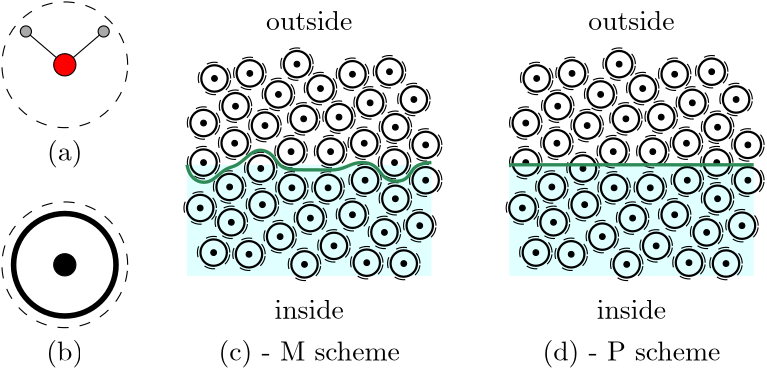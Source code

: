 <?xml version="1.0"?>
<!DOCTYPE ipe SYSTEM "ipe.dtd">
<ipe version="70107" creator="Ipe 7.1.7">
<info created="D:20160809230345" modified="D:20160809233434"/>
<ipestyle name="basic">
<symbol name="arrow/arc(spx)">
<path stroke="sym-stroke" fill="sym-stroke" pen="sym-pen">
0 0 m
-1 0.333 l
-1 -0.333 l
h
</path>
</symbol>
<symbol name="arrow/farc(spx)">
<path stroke="sym-stroke" fill="white" pen="sym-pen">
0 0 m
-1 0.333 l
-1 -0.333 l
h
</path>
</symbol>
<symbol name="arrow/ptarc(spx)">
<path stroke="sym-stroke" fill="sym-stroke" pen="sym-pen">
0 0 m
-1 0.333 l
-0.8 0 l
-1 -0.333 l
h
</path>
</symbol>
<symbol name="arrow/fptarc(spx)">
<path stroke="sym-stroke" fill="white" pen="sym-pen">
0 0 m
-1 0.333 l
-0.8 0 l
-1 -0.333 l
h
</path>
</symbol>
<symbol name="mark/circle(sx)" transformations="translations">
<path fill="sym-stroke">
0.6 0 0 0.6 0 0 e
0.4 0 0 0.4 0 0 e
</path>
</symbol>
<symbol name="mark/disk(sx)" transformations="translations">
<path fill="sym-stroke">
0.6 0 0 0.6 0 0 e
</path>
</symbol>
<symbol name="mark/fdisk(sfx)" transformations="translations">
<group>
<path fill="sym-fill">
0.5 0 0 0.5 0 0 e
</path>
<path fill="sym-stroke" fillrule="eofill">
0.6 0 0 0.6 0 0 e
0.4 0 0 0.4 0 0 e
</path>
</group>
</symbol>
<symbol name="mark/box(sx)" transformations="translations">
<path fill="sym-stroke" fillrule="eofill">
-0.6 -0.6 m
0.6 -0.6 l
0.6 0.6 l
-0.6 0.6 l
h
-0.4 -0.4 m
0.4 -0.4 l
0.4 0.4 l
-0.4 0.4 l
h
</path>
</symbol>
<symbol name="mark/square(sx)" transformations="translations">
<path fill="sym-stroke">
-0.6 -0.6 m
0.6 -0.6 l
0.6 0.6 l
-0.6 0.6 l
h
</path>
</symbol>
<symbol name="mark/fsquare(sfx)" transformations="translations">
<group>
<path fill="sym-fill">
-0.5 -0.5 m
0.5 -0.5 l
0.5 0.5 l
-0.5 0.5 l
h
</path>
<path fill="sym-stroke" fillrule="eofill">
-0.6 -0.6 m
0.6 -0.6 l
0.6 0.6 l
-0.6 0.6 l
h
-0.4 -0.4 m
0.4 -0.4 l
0.4 0.4 l
-0.4 0.4 l
h
</path>
</group>
</symbol>
<symbol name="mark/cross(sx)" transformations="translations">
<group>
<path fill="sym-stroke">
-0.43 -0.57 m
0.57 0.43 l
0.43 0.57 l
-0.57 -0.43 l
h
</path>
<path fill="sym-stroke">
-0.43 0.57 m
0.57 -0.43 l
0.43 -0.57 l
-0.57 0.43 l
h
</path>
</group>
</symbol>
<symbol name="arrow/fnormal(spx)">
<path stroke="sym-stroke" fill="white" pen="sym-pen">
0 0 m
-1 0.333 l
-1 -0.333 l
h
</path>
</symbol>
<symbol name="arrow/pointed(spx)">
<path stroke="sym-stroke" fill="sym-stroke" pen="sym-pen">
0 0 m
-1 0.333 l
-0.8 0 l
-1 -0.333 l
h
</path>
</symbol>
<symbol name="arrow/fpointed(spx)">
<path stroke="sym-stroke" fill="white" pen="sym-pen">
0 0 m
-1 0.333 l
-0.8 0 l
-1 -0.333 l
h
</path>
</symbol>
<symbol name="arrow/linear(spx)">
<path stroke="sym-stroke" pen="sym-pen">
-1 0.333 m
0 0 l
-1 -0.333 l
</path>
</symbol>
<symbol name="arrow/fdouble(spx)">
<path stroke="sym-stroke" fill="white" pen="sym-pen">
0 0 m
-1 0.333 l
-1 -0.333 l
h
-1 0 m
-2 0.333 l
-2 -0.333 l
h
</path>
</symbol>
<symbol name="arrow/double(spx)">
<path stroke="sym-stroke" fill="sym-stroke" pen="sym-pen">
0 0 m
-1 0.333 l
-1 -0.333 l
h
-1 0 m
-2 0.333 l
-2 -0.333 l
h
</path>
</symbol>
<pen name="heavier" value="0.8"/>
<pen name="fat" value="1.2"/>
<pen name="ultrafat" value="2"/>
<symbolsize name="large" value="5"/>
<symbolsize name="small" value="2"/>
<symbolsize name="tiny" value="1.1"/>
<arrowsize name="large" value="10"/>
<arrowsize name="small" value="5"/>
<arrowsize name="tiny" value="3"/>
<color name="red" value="1 0 0"/>
<color name="green" value="0 1 0"/>
<color name="blue" value="0 0 1"/>
<color name="yellow" value="1 1 0"/>
<color name="orange" value="1 0.647 0"/>
<color name="gold" value="1 0.843 0"/>
<color name="purple" value="0.627 0.125 0.941"/>
<color name="gray" value="0.745"/>
<color name="brown" value="0.647 0.165 0.165"/>
<color name="navy" value="0 0 0.502"/>
<color name="pink" value="1 0.753 0.796"/>
<color name="seagreen" value="0.18 0.545 0.341"/>
<color name="turquoise" value="0.251 0.878 0.816"/>
<color name="violet" value="0.933 0.51 0.933"/>
<color name="darkblue" value="0 0 0.545"/>
<color name="darkcyan" value="0 0.545 0.545"/>
<color name="darkgray" value="0.663"/>
<color name="darkgreen" value="0 0.392 0"/>
<color name="darkmagenta" value="0.545 0 0.545"/>
<color name="darkorange" value="1 0.549 0"/>
<color name="darkred" value="0.545 0 0"/>
<color name="lightblue" value="0.678 0.847 0.902"/>
<color name="lightcyan" value="0.878 1 1"/>
<color name="lightgray" value="0.827"/>
<color name="lightgreen" value="0.565 0.933 0.565"/>
<color name="lightyellow" value="1 1 0.878"/>
<dashstyle name="dashed" value="[4] 0"/>
<dashstyle name="dotted" value="[1 3] 0"/>
<dashstyle name="dash dotted" value="[4 2 1 2] 0"/>
<dashstyle name="dash dot dotted" value="[4 2 1 2 1 2] 0"/>
<textsize name="large" value="\large"/>
<textsize name="Large" value="\Large"/>
<textsize name="LARGE" value="\LARGE"/>
<textsize name="huge" value="\huge"/>
<textsize name="Huge" value="\Huge"/>
<textsize name="small" value="\small"/>
<textsize name="footnote" value="\footnotesize"/>
<textsize name="tiny" value="\tiny"/>
<textstyle name="center" begin="\begin{center}" end="\end{center}"/>
<textstyle name="itemize" begin="\begin{itemize}" end="\end{itemize}"/>
<textstyle name="item" begin="\begin{itemize}\item{}" end="\end{itemize}"/>
<gridsize name="4 pts" value="4"/>
<gridsize name="8 pts (~3 mm)" value="8"/>
<gridsize name="16 pts (~6 mm)" value="16"/>
<gridsize name="32 pts (~12 mm)" value="32"/>
<gridsize name="10 pts (~3.5 mm)" value="10"/>
<gridsize name="20 pts (~7 mm)" value="20"/>
<gridsize name="14 pts (~5 mm)" value="14"/>
<gridsize name="28 pts (~10 mm)" value="28"/>
<gridsize name="56 pts (~20 mm)" value="56"/>
<anglesize name="90 deg" value="90"/>
<anglesize name="60 deg" value="60"/>
<anglesize name="45 deg" value="45"/>
<anglesize name="30 deg" value="30"/>
<anglesize name="22.5 deg" value="22.5"/>
<tiling name="falling" angle="-60" step="4" width="1"/>
<tiling name="rising" angle="30" step="4" width="1"/>
</ipestyle>
<page>
<layer name="alpha"/>
<view layers="alpha" active="alpha"/>
<path layer="alpha" matrix="1.04762 0 0 1 -15.4286 -16" fill="lightcyan">
240 732 m
240 692 l
324 692 l
324 732 l
h
</path>
<path stroke="black">
192 752 m
178 764 l
</path>
<path stroke="black">
192 752 m
206 764 l
</path>
<path stroke="black" fill="red">
4 0 0 4 192 752 e
</path>
<path stroke="black" fill="darkgray">
2 0 0 2 178 764 e
</path>
<path stroke="black" fill="darkgray">
2 0 0 2 206 764 e
</path>
<path stroke="black" dash="dashed">
22.6274 0 0 22.6274 192 752 e
</path>
<path matrix="1 0 0 1 0 -72" stroke="black" fill="black">
4 0 0 4 192 752 e
</path>
<path matrix="1 0 0 1 0 -72" stroke="black" pen="ultrafat">
18.4391 0 0 18.4391 192 752 e
</path>
<path matrix="1 0 0 1 0 -72" stroke="black" dash="dashed">
22.6274 0 0 22.6274 192 752 e
</path>
<text matrix="1 0 0 1 0 4" transformations="translations" pos="192 716" stroke="black" type="label" width="12.73" height="7.473" depth="2.49" halign="center" valign="center">(a)</text>
<text matrix="1 0 0 1 0 -68" transformations="translations" pos="192 716" stroke="black" type="label" width="13.284" height="7.473" depth="2.49" halign="center" valign="center">(b)</text>
<group matrix="1 0 0 1 -10.4856 -5.39937">
<group matrix="1 0 0 1 -0.302875 -17.2639">
<path matrix="0.257694 0 0 0.257694 214.769 565.968" stroke="black" fill="black">
4 0 0 4 192 752 e
</path>
<path matrix="0.257694 0 0 0.257694 214.769 565.968" stroke="black" pen="heavier">
18.4391 0 0 18.4391 192 752 e
</path>
<path matrix="0.257694 0 0 0.257694 214.769 565.968" stroke="black" dash="dashed">
22.6274 0 0 22.6274 192 752 e
</path>
</group>
<group matrix="1 0 0 1 10.2977 -24.2295">
<path matrix="0.257694 0 0 0.257694 214.769 565.968" stroke="black" fill="black">
4 0 0 4 192 752 e
</path>
<path matrix="0.257694 0 0 0.257694 214.769 565.968" stroke="black" pen="heavier">
18.4391 0 0 18.4391 192 752 e
</path>
<path matrix="0.257694 0 0 0.257694 214.769 565.968" stroke="black" dash="dashed">
22.6274 0 0 22.6274 192 752 e
</path>
</group>
<group matrix="1 0 0 1 15.1437 -13.0232">
<path matrix="0.257694 0 0 0.257694 214.769 565.968" stroke="black" fill="black">
4 0 0 4 192 752 e
</path>
<path matrix="0.257694 0 0 0.257694 214.769 565.968" stroke="black" pen="heavier">
18.4391 0 0 18.4391 192 752 e
</path>
<path matrix="0.257694 0 0 0.257694 214.769 565.968" stroke="black" dash="dashed">
22.6274 0 0 22.6274 192 752 e
</path>
</group>
<group matrix="1 0 0 1 24.2299 -21.8065">
<path matrix="0.257694 0 0 0.257694 214.769 565.968" stroke="black" fill="black">
4 0 0 4 192 752 e
</path>
<path matrix="0.257694 0 0 0.257694 214.769 565.968" stroke="black" pen="heavier">
18.4391 0 0 18.4391 192 752 e
</path>
<path matrix="0.257694 0 0 0.257694 214.769 565.968" stroke="black" dash="dashed">
22.6274 0 0 22.6274 192 752 e
</path>
</group>
<group matrix="1 0 0 1 36.9507 -21.2008">
<path matrix="0.257694 0 0 0.257694 214.769 565.968" stroke="black" fill="black">
4 0 0 4 192 752 e
</path>
<path matrix="0.257694 0 0 0.257694 214.769 565.968" stroke="black" pen="heavier">
18.4391 0 0 18.4391 192 752 e
</path>
<path matrix="0.257694 0 0 0.257694 214.769 565.968" stroke="black" dash="dashed">
22.6274 0 0 22.6274 192 752 e
</path>
</group>
<group matrix="1 0 0 1 46.037 -30.5899">
<path matrix="0.257694 0 0 0.257694 214.769 565.968" stroke="black" fill="black">
4 0 0 4 192 752 e
</path>
<path matrix="0.257694 0 0 0.257694 214.769 565.968" stroke="black" pen="heavier">
18.4391 0 0 18.4391 192 752 e
</path>
<path matrix="0.257694 0 0 0.257694 214.769 565.968" stroke="black" dash="dashed">
22.6274 0 0 22.6274 192 752 e
</path>
</group>
<group matrix="1 0 0 1 48.1571 -16.0519">
<path matrix="0.257694 0 0 0.257694 214.769 565.968" stroke="black" fill="black">
4 0 0 4 192 752 e
</path>
<path matrix="0.257694 0 0 0.257694 214.769 565.968" stroke="black" pen="heavier">
18.4391 0 0 18.4391 192 752 e
</path>
<path matrix="0.257694 0 0 0.257694 214.769 565.968" stroke="black" dash="dashed">
22.6274 0 0 22.6274 192 752 e
</path>
</group>
<group matrix="1 0 0 1 57.2433 -24.8353">
<path matrix="0.257694 0 0 0.257694 214.769 565.968" stroke="black" fill="black">
4 0 0 4 192 752 e
</path>
<path matrix="0.257694 0 0 0.257694 214.769 565.968" stroke="black" pen="heavier">
18.4391 0 0 18.4391 192 752 e
</path>
<path matrix="0.257694 0 0 0.257694 214.769 565.968" stroke="black" dash="dashed">
22.6274 0 0 22.6274 192 752 e
</path>
</group>
<group matrix="1 0 0 1 30.2874 -10.903">
<path matrix="0.257694 0 0 0.257694 214.769 565.968" stroke="black" fill="black">
4 0 0 4 192 752 e
</path>
<path matrix="0.257694 0 0 0.257694 214.769 565.968" stroke="black" pen="heavier">
18.4391 0 0 18.4391 192 752 e
</path>
<path matrix="0.257694 0 0 0.257694 214.769 565.968" stroke="black" dash="dashed">
22.6274 0 0 22.6274 192 752 e
</path>
</group>
<group matrix="1 0 0 1 41.7967 -5.75417">
<path matrix="0.257694 0 0 0.257694 214.769 565.968" stroke="black" fill="black">
4 0 0 4 192 752 e
</path>
<path matrix="0.257694 0 0 0.257694 214.769 565.968" stroke="black" pen="heavier">
18.4391 0 0 18.4391 192 752 e
</path>
<path matrix="0.257694 0 0 0.257694 214.769 565.968" stroke="black" dash="dashed">
22.6274 0 0 22.6274 192 752 e
</path>
</group>
<group matrix="1 0 0 1 19.6868 -33.6187">
<path matrix="0.257694 0 0 0.257694 214.769 565.968" stroke="black" fill="black">
4 0 0 4 192 752 e
</path>
<path matrix="0.257694 0 0 0.257694 214.769 565.968" stroke="black" pen="heavier">
18.4391 0 0 18.4391 192 752 e
</path>
<path matrix="0.257694 0 0 0.257694 214.769 565.968" stroke="black" dash="dashed">
22.6274 0 0 22.6274 192 752 e
</path>
</group>
<group matrix="1 0 0 1 33.9219 -33.6187">
<path matrix="0.257694 0 0 0.257694 214.769 565.968" stroke="black" fill="black">
4 0 0 4 192 752 e
</path>
<path matrix="0.257694 0 0 0.257694 214.769 565.968" stroke="black" pen="heavier">
18.4391 0 0 18.4391 192 752 e
</path>
<path matrix="0.257694 0 0 0.257694 214.769 565.968" stroke="black" dash="dashed">
22.6274 0 0 22.6274 192 752 e
</path>
</group>
<group matrix="1 0 0 1 -0.605814 -30.5899">
<path matrix="0.257694 0 0 0.257694 214.769 565.968" stroke="black" fill="black">
4 0 0 4 192 752 e
</path>
<path matrix="0.257694 0 0 0.257694 214.769 565.968" stroke="black" pen="heavier">
18.4391 0 0 18.4391 192 752 e
</path>
<path matrix="0.257694 0 0 0.257694 214.769 565.968" stroke="black" dash="dashed">
22.6274 0 0 22.6274 192 752 e
</path>
</group>
<group matrix="1 0 0 1 8.78331 -39.6762">
<path matrix="0.257694 0 0 0.257694 214.769 565.968" stroke="black" fill="black">
4 0 0 4 192 752 e
</path>
<path matrix="0.257694 0 0 0.257694 214.769 565.968" stroke="black" pen="heavier">
18.4391 0 0 18.4391 192 752 e
</path>
<path matrix="0.257694 0 0 0.257694 214.769 565.968" stroke="black" dash="dashed">
22.6274 0 0 22.6274 192 752 e
</path>
</group>
<group matrix="1 0 0 1 21.8069 -2.11967">
<path matrix="0.257694 0 0 0.257694 214.769 565.968" stroke="black" fill="black">
4 0 0 4 192 752 e
</path>
<path matrix="0.257694 0 0 0.257694 214.769 565.968" stroke="black" pen="heavier">
18.4391 0 0 18.4391 192 752 e
</path>
<path matrix="0.257694 0 0 0.257694 214.769 565.968" stroke="black" dash="dashed">
22.6274 0 0 22.6274 192 752 e
</path>
</group>
<group matrix="1 0 0 1 4.84594 -5.45129">
<path matrix="0.257694 0 0 0.257694 214.769 565.968" stroke="black" fill="black">
4 0 0 4 192 752 e
</path>
<path matrix="0.257694 0 0 0.257694 214.769 565.968" stroke="black" pen="heavier">
18.4391 0 0 18.4391 192 752 e
</path>
<path matrix="0.257694 0 0 0.257694 214.769 565.968" stroke="black" dash="dashed">
22.6274 0 0 22.6274 192 752 e
</path>
</group>
<group matrix="1 0 0 1 -7.87482 -7.26854">
<path matrix="0.257694 0 0 0.257694 214.769 565.968" stroke="black" fill="black">
4 0 0 4 192 752 e
</path>
<path matrix="0.257694 0 0 0.257694 214.769 565.968" stroke="black" pen="heavier">
18.4391 0 0 18.4391 192 752 e
</path>
<path matrix="0.257694 0 0 0.257694 214.769 565.968" stroke="black" dash="dashed">
22.6274 0 0 22.6274 192 752 e
</path>
</group>
<group matrix="1 0 0 1 -11.8122 -23.3209">
<path matrix="0.257694 0 0 0.257694 214.769 565.968" stroke="black" fill="black">
4 0 0 4 192 752 e
</path>
<path matrix="0.257694 0 0 0.257694 214.769 565.968" stroke="black" pen="heavier">
18.4391 0 0 18.4391 192 752 e
</path>
<path matrix="0.257694 0 0 0.257694 214.769 565.968" stroke="black" dash="dashed">
22.6274 0 0 22.6274 192 752 e
</path>
</group>
<group matrix="1 0 0 1 -11.8122 -37.5561">
<path matrix="0.257694 0 0 0.257694 214.769 565.968" stroke="black" fill="black">
4 0 0 4 192 752 e
</path>
<path matrix="0.257694 0 0 0.257694 214.769 565.968" stroke="black" pen="heavier">
18.4391 0 0 18.4391 192 752 e
</path>
<path matrix="0.257694 0 0 0.257694 214.769 565.968" stroke="black" dash="dashed">
22.6274 0 0 22.6274 192 752 e
</path>
</group>
<group matrix="1 0 0 1 -2.42306 -46.3394">
<path matrix="0.257694 0 0 0.257694 214.769 565.968" stroke="black" fill="black">
4 0 0 4 192 752 e
</path>
<path matrix="0.257694 0 0 0.257694 214.769 565.968" stroke="black" pen="heavier">
18.4391 0 0 18.4391 192 752 e
</path>
<path matrix="0.257694 0 0 0.257694 214.769 565.968" stroke="black" dash="dashed">
22.6274 0 0 22.6274 192 752 e
</path>
</group>
<group matrix="1 0 0 1 19.9897 -46.6423">
<path matrix="0.257694 0 0 0.257694 214.769 565.968" stroke="black" fill="black">
4 0 0 4 192 752 e
</path>
<path matrix="0.257694 0 0 0.257694 214.769 565.968" stroke="black" pen="heavier">
18.4391 0 0 18.4391 192 752 e
</path>
<path matrix="0.257694 0 0 0.257694 214.769 565.968" stroke="black" dash="dashed">
22.6274 0 0 22.6274 192 752 e
</path>
</group>
<group matrix="1 0 0 1 33.0133 -46.6423">
<path matrix="0.257694 0 0 0.257694 214.769 565.968" stroke="black" fill="black">
4 0 0 4 192 752 e
</path>
<path matrix="0.257694 0 0 0.257694 214.769 565.968" stroke="black" pen="heavier">
18.4391 0 0 18.4391 192 752 e
</path>
<path matrix="0.257694 0 0 0.257694 214.769 565.968" stroke="black" dash="dashed">
22.6274 0 0 22.6274 192 752 e
</path>
</group>
<group matrix="1 0 0 1 56.9405 -37.5561">
<path matrix="0.257694 0 0 0.257694 214.769 565.968" stroke="black" fill="black">
4 0 0 4 192 752 e
</path>
<path matrix="0.257694 0 0 0.257694 214.769 565.968" stroke="black" pen="heavier">
18.4391 0 0 18.4391 192 752 e
</path>
<path matrix="0.257694 0 0 0.257694 214.769 565.968" stroke="black" dash="dashed">
22.6274 0 0 22.6274 192 752 e
</path>
</group>
<group matrix="1 0 0 1 46.3398 -43.9164">
<path matrix="0.257694 0 0 0.257694 214.769 565.968" stroke="black" fill="black">
4 0 0 4 192 752 e
</path>
<path matrix="0.257694 0 0 0.257694 214.769 565.968" stroke="black" pen="heavier">
18.4391 0 0 18.4391 192 752 e
</path>
<path matrix="0.257694 0 0 0.257694 214.769 565.968" stroke="black" dash="dashed">
22.6274 0 0 22.6274 192 752 e
</path>
</group>
<group matrix="1 0 0 1 55.1232 -4.84554">
<path matrix="0.257694 0 0 0.257694 214.769 565.968" stroke="black" fill="black">
4 0 0 4 192 752 e
</path>
<path matrix="0.257694 0 0 0.257694 214.769 565.968" stroke="black" pen="heavier">
18.4391 0 0 18.4391 192 752 e
</path>
<path matrix="0.257694 0 0 0.257694 214.769 565.968" stroke="black" dash="dashed">
22.6274 0 0 22.6274 192 752 e
</path>
</group>
<group matrix="1 0 0 1 9.38906 -52.6998">
<path matrix="0.257694 0 0 0.257694 214.769 565.968" stroke="black" fill="black">
4 0 0 4 192 752 e
</path>
<path matrix="0.257694 0 0 0.257694 214.769 565.968" stroke="black" pen="heavier">
18.4391 0 0 18.4391 192 752 e
</path>
<path matrix="0.257694 0 0 0.257694 214.769 565.968" stroke="black" dash="dashed">
22.6274 0 0 22.6274 192 752 e
</path>
</group>
<group matrix="1 0 0 1 26.6529 -57.5458">
<path matrix="0.257694 0 0 0.257694 214.769 565.968" stroke="black" fill="black">
4 0 0 4 192 752 e
</path>
<path matrix="0.257694 0 0 0.257694 214.769 565.968" stroke="black" pen="heavier">
18.4391 0 0 18.4391 192 752 e
</path>
<path matrix="0.257694 0 0 0.257694 214.769 565.968" stroke="black" dash="dashed">
22.6274 0 0 22.6274 192 752 e
</path>
</group>
<group matrix="1 0 0 1 41.7967 -56.3343">
<path matrix="0.257694 0 0 0.257694 214.769 565.968" stroke="black" fill="black">
4 0 0 4 192 752 e
</path>
<path matrix="0.257694 0 0 0.257694 214.769 565.968" stroke="black" pen="heavier">
18.4391 0 0 18.4391 192 752 e
</path>
<path matrix="0.257694 0 0 0.257694 214.769 565.968" stroke="black" dash="dashed">
22.6274 0 0 22.6274 192 752 e
</path>
</group>
<group matrix="1 0 0 1 57.2433 -50.5797">
<path matrix="0.257694 0 0 0.257694 214.769 565.968" stroke="black" fill="black">
4 0 0 4 192 752 e
</path>
<path matrix="0.257694 0 0 0.257694 214.769 565.968" stroke="black" pen="heavier">
18.4391 0 0 18.4391 192 752 e
</path>
<path matrix="0.257694 0 0 0.257694 214.769 565.968" stroke="black" dash="dashed">
22.6274 0 0 22.6274 192 752 e
</path>
</group>
<group matrix="1 0 0 1 53.306 -62.6947">
<path matrix="0.257694 0 0 0.257694 214.769 565.968" stroke="black" fill="black">
4 0 0 4 192 752 e
</path>
<path matrix="0.257694 0 0 0.257694 214.769 565.968" stroke="black" pen="heavier">
18.4391 0 0 18.4391 192 752 e
</path>
<path matrix="0.257694 0 0 0.257694 214.769 565.968" stroke="black" dash="dashed">
22.6274 0 0 22.6274 192 752 e
</path>
</group>
<group matrix="1 0 0 1 15.7494 -64.2091">
<path matrix="0.257694 0 0 0.257694 214.769 565.968" stroke="black" fill="black">
4 0 0 4 192 752 e
</path>
<path matrix="0.257694 0 0 0.257694 214.769 565.968" stroke="black" pen="heavier">
18.4391 0 0 18.4391 192 752 e
</path>
<path matrix="0.257694 0 0 0.257694 214.769 565.968" stroke="black" dash="dashed">
22.6274 0 0 22.6274 192 752 e
</path>
</group>
<group matrix="1 0 0 1 -1.81731 -59.0602">
<path matrix="0.257694 0 0 0.257694 214.769 565.968" stroke="black" fill="black">
4 0 0 4 192 752 e
</path>
<path matrix="0.257694 0 0 0.257694 214.769 565.968" stroke="black" pen="heavier">
18.4391 0 0 18.4391 192 752 e
</path>
<path matrix="0.257694 0 0 0.257694 214.769 565.968" stroke="black" dash="dashed">
22.6274 0 0 22.6274 192 752 e
</path>
</group>
<group matrix="1 0 0 1 -13.0237 -53.9113">
<path matrix="0.257694 0 0 0.257694 214.769 565.968" stroke="black" fill="black">
4 0 0 4 192 752 e
</path>
<path matrix="0.257694 0 0 0.257694 214.769 565.968" stroke="black" pen="heavier">
18.4391 0 0 18.4391 192 752 e
</path>
<path matrix="0.257694 0 0 0.257694 214.769 565.968" stroke="black" dash="dashed">
22.6274 0 0 22.6274 192 752 e
</path>
</group>
<group matrix="1 0 0 1 35.1334 -67.5407">
<path matrix="0.257694 0 0 0.257694 214.769 565.968" stroke="black" fill="black">
4 0 0 4 192 752 e
</path>
<path matrix="0.257694 0 0 0.257694 214.769 565.968" stroke="black" pen="heavier">
18.4391 0 0 18.4391 192 752 e
</path>
<path matrix="0.257694 0 0 0.257694 214.769 565.968" stroke="black" dash="dashed">
22.6274 0 0 22.6274 192 752 e
</path>
</group>
<group matrix="1 0 0 1 4.54306 -70.5694">
<path matrix="0.257694 0 0 0.257694 214.769 565.968" stroke="black" fill="black">
4 0 0 4 192 752 e
</path>
<path matrix="0.257694 0 0 0.257694 214.769 565.968" stroke="black" pen="heavier">
18.4391 0 0 18.4391 192 752 e
</path>
<path matrix="0.257694 0 0 0.257694 214.769 565.968" stroke="black" dash="dashed">
22.6274 0 0 22.6274 192 752 e
</path>
</group>
<group matrix="1 0 0 1 24.5328 -74.2039">
<path matrix="0.257694 0 0 0.257694 214.769 565.968" stroke="black" fill="black">
4 0 0 4 192 752 e
</path>
<path matrix="0.257694 0 0 0.257694 214.769 565.968" stroke="black" pen="heavier">
18.4391 0 0 18.4391 192 752 e
</path>
<path matrix="0.257694 0 0 0.257694 214.769 565.968" stroke="black" dash="dashed">
22.6274 0 0 22.6274 192 752 e
</path>
</group>
<group matrix="1 0 0 1 46.9456 -73.5982">
<path matrix="0.257694 0 0 0.257694 214.769 565.968" stroke="black" fill="black">
4 0 0 4 192 752 e
</path>
<path matrix="0.257694 0 0 0.257694 214.769 565.968" stroke="black" pen="heavier">
18.4391 0 0 18.4391 192 752 e
</path>
<path matrix="0.257694 0 0 0.257694 214.769 565.968" stroke="black" dash="dashed">
22.6274 0 0 22.6274 192 752 e
</path>
</group>
<group matrix="1 0 0 1 -8.17769 -69.9637">
<path matrix="0.257694 0 0 0.257694 214.769 565.968" stroke="black" fill="black">
4 0 0 4 192 752 e
</path>
<path matrix="0.257694 0 0 0.257694 214.769 565.968" stroke="black" pen="heavier">
18.4391 0 0 18.4391 192 752 e
</path>
<path matrix="0.257694 0 0 0.257694 214.769 565.968" stroke="black" dash="dashed">
22.6274 0 0 22.6274 192 752 e
</path>
</group>
<group matrix="1 0 0 1 60.2721 -73.9011">
<path matrix="0.257694 0 0 0.257694 214.769 565.968" stroke="black" fill="black">
4 0 0 4 192 752 e
</path>
<path matrix="0.257694 0 0 0.257694 214.769 565.968" stroke="black" pen="heavier">
18.4391 0 0 18.4391 192 752 e
</path>
<path matrix="0.257694 0 0 0.257694 214.769 565.968" stroke="black" dash="dashed">
22.6274 0 0 22.6274 192 752 e
</path>
</group>
<group matrix="1 0 0 1 66.0267 -60.2717">
<path matrix="0.257694 0 0 0.257694 214.769 565.968" stroke="black" fill="black">
4 0 0 4 192 752 e
</path>
<path matrix="0.257694 0 0 0.257694 214.769 565.968" stroke="black" pen="heavier">
18.4391 0 0 18.4391 192 752 e
</path>
<path matrix="0.257694 0 0 0.257694 214.769 565.968" stroke="black" dash="dashed">
22.6274 0 0 22.6274 192 752 e
</path>
</group>
<group matrix="1 0 0 1 63.9066 -14.8404">
<path matrix="0.257694 0 0 0.257694 214.769 565.968" stroke="black" fill="black">
4 0 0 4 192 752 e
</path>
<path matrix="0.257694 0 0 0.257694 214.769 565.968" stroke="black" pen="heavier">
18.4391 0 0 18.4391 192 752 e
</path>
<path matrix="0.257694 0 0 0.257694 214.769 565.968" stroke="black" dash="dashed">
22.6274 0 0 22.6274 192 752 e
</path>
</group>
<group matrix="1 0 0 1 68.1468 -31.1957">
<path matrix="0.257694 0 0 0.257694 214.769 565.968" stroke="black" fill="black">
4 0 0 4 192 752 e
</path>
<path matrix="0.257694 0 0 0.257694 214.769 565.968" stroke="black" pen="heavier">
18.4391 0 0 18.4391 192 752 e
</path>
<path matrix="0.257694 0 0 0.257694 214.769 565.968" stroke="black" dash="dashed">
22.6274 0 0 22.6274 192 752 e
</path>
</group>
<group matrix="1 0 0 1 68.1468 -43.9164">
<path matrix="0.257694 0 0 0.257694 214.769 565.968" stroke="black" fill="black">
4 0 0 4 192 752 e
</path>
<path matrix="0.257694 0 0 0.257694 214.769 565.968" stroke="black" pen="heavier">
18.4391 0 0 18.4391 192 752 e
</path>
<path matrix="0.257694 0 0 0.257694 214.769 565.968" stroke="black" dash="dashed">
22.6274 0 0 22.6274 192 752 e
</path>
</group>
</group>
<text matrix="1 0 0 1 88 52" transformations="translations" pos="192 716" stroke="black" type="label" width="31.05" height="6.918" depth="0" halign="center" valign="center">outside</text>
<text matrix="1 0 0 1 88 -52" transformations="translations" pos="192 716" stroke="black" type="label" width="24.962" height="6.918" depth="0" halign="center" valign="center">inside</text>
<path matrix="1.04762 0 0 1 100.571 -16" fill="lightcyan">
240 732 m
240 692 l
324 692 l
324 732 l
h
</path>
<group matrix="1 0 0 1 105.514 -5.3994">
<group matrix="1 0 0 1 -0.302875 -17.2639">
<path matrix="0.257694 0 0 0.257694 214.769 565.968" stroke="black" fill="black">
4 0 0 4 192 752 e
</path>
<path matrix="0.257694 0 0 0.257694 214.769 565.968" stroke="black" pen="heavier">
18.4391 0 0 18.4391 192 752 e
</path>
<path matrix="0.257694 0 0 0.257694 214.769 565.968" stroke="black" dash="dashed">
22.6274 0 0 22.6274 192 752 e
</path>
</group>
<group matrix="1 0 0 1 10.2977 -24.2295">
<path matrix="0.257694 0 0 0.257694 214.769 565.968" stroke="black" fill="black">
4 0 0 4 192 752 e
</path>
<path matrix="0.257694 0 0 0.257694 214.769 565.968" stroke="black" pen="heavier">
18.4391 0 0 18.4391 192 752 e
</path>
<path matrix="0.257694 0 0 0.257694 214.769 565.968" stroke="black" dash="dashed">
22.6274 0 0 22.6274 192 752 e
</path>
</group>
<group matrix="1 0 0 1 15.1437 -13.0232">
<path matrix="0.257694 0 0 0.257694 214.769 565.968" stroke="black" fill="black">
4 0 0 4 192 752 e
</path>
<path matrix="0.257694 0 0 0.257694 214.769 565.968" stroke="black" pen="heavier">
18.4391 0 0 18.4391 192 752 e
</path>
<path matrix="0.257694 0 0 0.257694 214.769 565.968" stroke="black" dash="dashed">
22.6274 0 0 22.6274 192 752 e
</path>
</group>
<group matrix="1 0 0 1 24.2299 -21.8065">
<path matrix="0.257694 0 0 0.257694 214.769 565.968" stroke="black" fill="black">
4 0 0 4 192 752 e
</path>
<path matrix="0.257694 0 0 0.257694 214.769 565.968" stroke="black" pen="heavier">
18.4391 0 0 18.4391 192 752 e
</path>
<path matrix="0.257694 0 0 0.257694 214.769 565.968" stroke="black" dash="dashed">
22.6274 0 0 22.6274 192 752 e
</path>
</group>
<group matrix="1 0 0 1 36.9507 -21.2008">
<path matrix="0.257694 0 0 0.257694 214.769 565.968" stroke="black" fill="black">
4 0 0 4 192 752 e
</path>
<path matrix="0.257694 0 0 0.257694 214.769 565.968" stroke="black" pen="heavier">
18.4391 0 0 18.4391 192 752 e
</path>
<path matrix="0.257694 0 0 0.257694 214.769 565.968" stroke="black" dash="dashed">
22.6274 0 0 22.6274 192 752 e
</path>
</group>
<group matrix="1 0 0 1 46.037 -30.5899">
<path matrix="0.257694 0 0 0.257694 214.769 565.968" stroke="black" fill="black">
4 0 0 4 192 752 e
</path>
<path matrix="0.257694 0 0 0.257694 214.769 565.968" stroke="black" pen="heavier">
18.4391 0 0 18.4391 192 752 e
</path>
<path matrix="0.257694 0 0 0.257694 214.769 565.968" stroke="black" dash="dashed">
22.6274 0 0 22.6274 192 752 e
</path>
</group>
<group matrix="1 0 0 1 48.1571 -16.0519">
<path matrix="0.257694 0 0 0.257694 214.769 565.968" stroke="black" fill="black">
4 0 0 4 192 752 e
</path>
<path matrix="0.257694 0 0 0.257694 214.769 565.968" stroke="black" pen="heavier">
18.4391 0 0 18.4391 192 752 e
</path>
<path matrix="0.257694 0 0 0.257694 214.769 565.968" stroke="black" dash="dashed">
22.6274 0 0 22.6274 192 752 e
</path>
</group>
<group matrix="1 0 0 1 57.2433 -24.8353">
<path matrix="0.257694 0 0 0.257694 214.769 565.968" stroke="black" fill="black">
4 0 0 4 192 752 e
</path>
<path matrix="0.257694 0 0 0.257694 214.769 565.968" stroke="black" pen="heavier">
18.4391 0 0 18.4391 192 752 e
</path>
<path matrix="0.257694 0 0 0.257694 214.769 565.968" stroke="black" dash="dashed">
22.6274 0 0 22.6274 192 752 e
</path>
</group>
<group matrix="1 0 0 1 30.2874 -10.903">
<path matrix="0.257694 0 0 0.257694 214.769 565.968" stroke="black" fill="black">
4 0 0 4 192 752 e
</path>
<path matrix="0.257694 0 0 0.257694 214.769 565.968" stroke="black" pen="heavier">
18.4391 0 0 18.4391 192 752 e
</path>
<path matrix="0.257694 0 0 0.257694 214.769 565.968" stroke="black" dash="dashed">
22.6274 0 0 22.6274 192 752 e
</path>
</group>
<group matrix="1 0 0 1 41.7967 -5.75417">
<path matrix="0.257694 0 0 0.257694 214.769 565.968" stroke="black" fill="black">
4 0 0 4 192 752 e
</path>
<path matrix="0.257694 0 0 0.257694 214.769 565.968" stroke="black" pen="heavier">
18.4391 0 0 18.4391 192 752 e
</path>
<path matrix="0.257694 0 0 0.257694 214.769 565.968" stroke="black" dash="dashed">
22.6274 0 0 22.6274 192 752 e
</path>
</group>
<group matrix="1 0 0 1 19.6868 -33.6187">
<path matrix="0.257694 0 0 0.257694 214.769 565.968" stroke="black" fill="black">
4 0 0 4 192 752 e
</path>
<path matrix="0.257694 0 0 0.257694 214.769 565.968" stroke="black" pen="heavier">
18.4391 0 0 18.4391 192 752 e
</path>
<path matrix="0.257694 0 0 0.257694 214.769 565.968" stroke="black" dash="dashed">
22.6274 0 0 22.6274 192 752 e
</path>
</group>
<group matrix="1 0 0 1 33.9219 -33.6187">
<path matrix="0.257694 0 0 0.257694 214.769 565.968" stroke="black" fill="black">
4 0 0 4 192 752 e
</path>
<path matrix="0.257694 0 0 0.257694 214.769 565.968" stroke="black" pen="heavier">
18.4391 0 0 18.4391 192 752 e
</path>
<path matrix="0.257694 0 0 0.257694 214.769 565.968" stroke="black" dash="dashed">
22.6274 0 0 22.6274 192 752 e
</path>
</group>
<group matrix="1 0 0 1 -0.605814 -30.5899">
<path matrix="0.257694 0 0 0.257694 214.769 565.968" stroke="black" fill="black">
4 0 0 4 192 752 e
</path>
<path matrix="0.257694 0 0 0.257694 214.769 565.968" stroke="black" pen="heavier">
18.4391 0 0 18.4391 192 752 e
</path>
<path matrix="0.257694 0 0 0.257694 214.769 565.968" stroke="black" dash="dashed">
22.6274 0 0 22.6274 192 752 e
</path>
</group>
<group matrix="1 0 0 1 8.78331 -39.6762">
<path matrix="0.257694 0 0 0.257694 214.769 565.968" stroke="black" fill="black">
4 0 0 4 192 752 e
</path>
<path matrix="0.257694 0 0 0.257694 214.769 565.968" stroke="black" pen="heavier">
18.4391 0 0 18.4391 192 752 e
</path>
<path matrix="0.257694 0 0 0.257694 214.769 565.968" stroke="black" dash="dashed">
22.6274 0 0 22.6274 192 752 e
</path>
</group>
<group matrix="1 0 0 1 21.8069 -2.11967">
<path matrix="0.257694 0 0 0.257694 214.769 565.968" stroke="black" fill="black">
4 0 0 4 192 752 e
</path>
<path matrix="0.257694 0 0 0.257694 214.769 565.968" stroke="black" pen="heavier">
18.4391 0 0 18.4391 192 752 e
</path>
<path matrix="0.257694 0 0 0.257694 214.769 565.968" stroke="black" dash="dashed">
22.6274 0 0 22.6274 192 752 e
</path>
</group>
<group matrix="1 0 0 1 4.84594 -5.45129">
<path matrix="0.257694 0 0 0.257694 214.769 565.968" stroke="black" fill="black">
4 0 0 4 192 752 e
</path>
<path matrix="0.257694 0 0 0.257694 214.769 565.968" stroke="black" pen="heavier">
18.4391 0 0 18.4391 192 752 e
</path>
<path matrix="0.257694 0 0 0.257694 214.769 565.968" stroke="black" dash="dashed">
22.6274 0 0 22.6274 192 752 e
</path>
</group>
<group matrix="1 0 0 1 -7.87482 -7.26854">
<path matrix="0.257694 0 0 0.257694 214.769 565.968" stroke="black" fill="black">
4 0 0 4 192 752 e
</path>
<path matrix="0.257694 0 0 0.257694 214.769 565.968" stroke="black" pen="heavier">
18.4391 0 0 18.4391 192 752 e
</path>
<path matrix="0.257694 0 0 0.257694 214.769 565.968" stroke="black" dash="dashed">
22.6274 0 0 22.6274 192 752 e
</path>
</group>
<group matrix="1 0 0 1 -11.8122 -23.3209">
<path matrix="0.257694 0 0 0.257694 214.769 565.968" stroke="black" fill="black">
4 0 0 4 192 752 e
</path>
<path matrix="0.257694 0 0 0.257694 214.769 565.968" stroke="black" pen="heavier">
18.4391 0 0 18.4391 192 752 e
</path>
<path matrix="0.257694 0 0 0.257694 214.769 565.968" stroke="black" dash="dashed">
22.6274 0 0 22.6274 192 752 e
</path>
</group>
<group matrix="1 0 0 1 -11.8122 -37.5561">
<path matrix="0.257694 0 0 0.257694 214.769 565.968" stroke="black" fill="black">
4 0 0 4 192 752 e
</path>
<path matrix="0.257694 0 0 0.257694 214.769 565.968" stroke="black" pen="heavier">
18.4391 0 0 18.4391 192 752 e
</path>
<path matrix="0.257694 0 0 0.257694 214.769 565.968" stroke="black" dash="dashed">
22.6274 0 0 22.6274 192 752 e
</path>
</group>
<group matrix="1 0 0 1 -2.42306 -46.3394">
<path matrix="0.257694 0 0 0.257694 214.769 565.968" stroke="black" fill="black">
4 0 0 4 192 752 e
</path>
<path matrix="0.257694 0 0 0.257694 214.769 565.968" stroke="black" pen="heavier">
18.4391 0 0 18.4391 192 752 e
</path>
<path matrix="0.257694 0 0 0.257694 214.769 565.968" stroke="black" dash="dashed">
22.6274 0 0 22.6274 192 752 e
</path>
</group>
<group matrix="1 0 0 1 19.9897 -46.6423">
<path matrix="0.257694 0 0 0.257694 214.769 565.968" stroke="black" fill="black">
4 0 0 4 192 752 e
</path>
<path matrix="0.257694 0 0 0.257694 214.769 565.968" stroke="black" pen="heavier">
18.4391 0 0 18.4391 192 752 e
</path>
<path matrix="0.257694 0 0 0.257694 214.769 565.968" stroke="black" dash="dashed">
22.6274 0 0 22.6274 192 752 e
</path>
</group>
<group matrix="1 0 0 1 33.0133 -46.6423">
<path matrix="0.257694 0 0 0.257694 214.769 565.968" stroke="black" fill="black">
4 0 0 4 192 752 e
</path>
<path matrix="0.257694 0 0 0.257694 214.769 565.968" stroke="black" pen="heavier">
18.4391 0 0 18.4391 192 752 e
</path>
<path matrix="0.257694 0 0 0.257694 214.769 565.968" stroke="black" dash="dashed">
22.6274 0 0 22.6274 192 752 e
</path>
</group>
<group matrix="1 0 0 1 56.9405 -37.5561">
<path matrix="0.257694 0 0 0.257694 214.769 565.968" stroke="black" fill="black">
4 0 0 4 192 752 e
</path>
<path matrix="0.257694 0 0 0.257694 214.769 565.968" stroke="black" pen="heavier">
18.4391 0 0 18.4391 192 752 e
</path>
<path matrix="0.257694 0 0 0.257694 214.769 565.968" stroke="black" dash="dashed">
22.6274 0 0 22.6274 192 752 e
</path>
</group>
<group matrix="1 0 0 1 46.3398 -43.9164">
<path matrix="0.257694 0 0 0.257694 214.769 565.968" stroke="black" fill="black">
4 0 0 4 192 752 e
</path>
<path matrix="0.257694 0 0 0.257694 214.769 565.968" stroke="black" pen="heavier">
18.4391 0 0 18.4391 192 752 e
</path>
<path matrix="0.257694 0 0 0.257694 214.769 565.968" stroke="black" dash="dashed">
22.6274 0 0 22.6274 192 752 e
</path>
</group>
<group matrix="1 0 0 1 55.1232 -4.84554">
<path matrix="0.257694 0 0 0.257694 214.769 565.968" stroke="black" fill="black">
4 0 0 4 192 752 e
</path>
<path matrix="0.257694 0 0 0.257694 214.769 565.968" stroke="black" pen="heavier">
18.4391 0 0 18.4391 192 752 e
</path>
<path matrix="0.257694 0 0 0.257694 214.769 565.968" stroke="black" dash="dashed">
22.6274 0 0 22.6274 192 752 e
</path>
</group>
<group matrix="1 0 0 1 9.38906 -52.6998">
<path matrix="0.257694 0 0 0.257694 214.769 565.968" stroke="black" fill="black">
4 0 0 4 192 752 e
</path>
<path matrix="0.257694 0 0 0.257694 214.769 565.968" stroke="black" pen="heavier">
18.4391 0 0 18.4391 192 752 e
</path>
<path matrix="0.257694 0 0 0.257694 214.769 565.968" stroke="black" dash="dashed">
22.6274 0 0 22.6274 192 752 e
</path>
</group>
<group matrix="1 0 0 1 26.6529 -57.5458">
<path matrix="0.257694 0 0 0.257694 214.769 565.968" stroke="black" fill="black">
4 0 0 4 192 752 e
</path>
<path matrix="0.257694 0 0 0.257694 214.769 565.968" stroke="black" pen="heavier">
18.4391 0 0 18.4391 192 752 e
</path>
<path matrix="0.257694 0 0 0.257694 214.769 565.968" stroke="black" dash="dashed">
22.6274 0 0 22.6274 192 752 e
</path>
</group>
<group matrix="1 0 0 1 41.7967 -56.3343">
<path matrix="0.257694 0 0 0.257694 214.769 565.968" stroke="black" fill="black">
4 0 0 4 192 752 e
</path>
<path matrix="0.257694 0 0 0.257694 214.769 565.968" stroke="black" pen="heavier">
18.4391 0 0 18.4391 192 752 e
</path>
<path matrix="0.257694 0 0 0.257694 214.769 565.968" stroke="black" dash="dashed">
22.6274 0 0 22.6274 192 752 e
</path>
</group>
<group matrix="1 0 0 1 57.2433 -50.5797">
<path matrix="0.257694 0 0 0.257694 214.769 565.968" stroke="black" fill="black">
4 0 0 4 192 752 e
</path>
<path matrix="0.257694 0 0 0.257694 214.769 565.968" stroke="black" pen="heavier">
18.4391 0 0 18.4391 192 752 e
</path>
<path matrix="0.257694 0 0 0.257694 214.769 565.968" stroke="black" dash="dashed">
22.6274 0 0 22.6274 192 752 e
</path>
</group>
<group matrix="1 0 0 1 53.306 -62.6947">
<path matrix="0.257694 0 0 0.257694 214.769 565.968" stroke="black" fill="black">
4 0 0 4 192 752 e
</path>
<path matrix="0.257694 0 0 0.257694 214.769 565.968" stroke="black" pen="heavier">
18.4391 0 0 18.4391 192 752 e
</path>
<path matrix="0.257694 0 0 0.257694 214.769 565.968" stroke="black" dash="dashed">
22.6274 0 0 22.6274 192 752 e
</path>
</group>
<group matrix="1 0 0 1 15.7494 -64.2091">
<path matrix="0.257694 0 0 0.257694 214.769 565.968" stroke="black" fill="black">
4 0 0 4 192 752 e
</path>
<path matrix="0.257694 0 0 0.257694 214.769 565.968" stroke="black" pen="heavier">
18.4391 0 0 18.4391 192 752 e
</path>
<path matrix="0.257694 0 0 0.257694 214.769 565.968" stroke="black" dash="dashed">
22.6274 0 0 22.6274 192 752 e
</path>
</group>
<group matrix="1 0 0 1 -1.81731 -59.0602">
<path matrix="0.257694 0 0 0.257694 214.769 565.968" stroke="black" fill="black">
4 0 0 4 192 752 e
</path>
<path matrix="0.257694 0 0 0.257694 214.769 565.968" stroke="black" pen="heavier">
18.4391 0 0 18.4391 192 752 e
</path>
<path matrix="0.257694 0 0 0.257694 214.769 565.968" stroke="black" dash="dashed">
22.6274 0 0 22.6274 192 752 e
</path>
</group>
<group matrix="1 0 0 1 -13.0237 -53.9113">
<path matrix="0.257694 0 0 0.257694 214.769 565.968" stroke="black" fill="black">
4 0 0 4 192 752 e
</path>
<path matrix="0.257694 0 0 0.257694 214.769 565.968" stroke="black" pen="heavier">
18.4391 0 0 18.4391 192 752 e
</path>
<path matrix="0.257694 0 0 0.257694 214.769 565.968" stroke="black" dash="dashed">
22.6274 0 0 22.6274 192 752 e
</path>
</group>
<group matrix="1 0 0 1 35.1334 -67.5407">
<path matrix="0.257694 0 0 0.257694 214.769 565.968" stroke="black" fill="black">
4 0 0 4 192 752 e
</path>
<path matrix="0.257694 0 0 0.257694 214.769 565.968" stroke="black" pen="heavier">
18.4391 0 0 18.4391 192 752 e
</path>
<path matrix="0.257694 0 0 0.257694 214.769 565.968" stroke="black" dash="dashed">
22.6274 0 0 22.6274 192 752 e
</path>
</group>
<group matrix="1 0 0 1 4.54306 -70.5694">
<path matrix="0.257694 0 0 0.257694 214.769 565.968" stroke="black" fill="black">
4 0 0 4 192 752 e
</path>
<path matrix="0.257694 0 0 0.257694 214.769 565.968" stroke="black" pen="heavier">
18.4391 0 0 18.4391 192 752 e
</path>
<path matrix="0.257694 0 0 0.257694 214.769 565.968" stroke="black" dash="dashed">
22.6274 0 0 22.6274 192 752 e
</path>
</group>
<group matrix="1 0 0 1 24.5328 -74.2039">
<path matrix="0.257694 0 0 0.257694 214.769 565.968" stroke="black" fill="black">
4 0 0 4 192 752 e
</path>
<path matrix="0.257694 0 0 0.257694 214.769 565.968" stroke="black" pen="heavier">
18.4391 0 0 18.4391 192 752 e
</path>
<path matrix="0.257694 0 0 0.257694 214.769 565.968" stroke="black" dash="dashed">
22.6274 0 0 22.6274 192 752 e
</path>
</group>
<group matrix="1 0 0 1 46.9456 -73.5982">
<path matrix="0.257694 0 0 0.257694 214.769 565.968" stroke="black" fill="black">
4 0 0 4 192 752 e
</path>
<path matrix="0.257694 0 0 0.257694 214.769 565.968" stroke="black" pen="heavier">
18.4391 0 0 18.4391 192 752 e
</path>
<path matrix="0.257694 0 0 0.257694 214.769 565.968" stroke="black" dash="dashed">
22.6274 0 0 22.6274 192 752 e
</path>
</group>
<group matrix="1 0 0 1 -8.17769 -69.9637">
<path matrix="0.257694 0 0 0.257694 214.769 565.968" stroke="black" fill="black">
4 0 0 4 192 752 e
</path>
<path matrix="0.257694 0 0 0.257694 214.769 565.968" stroke="black" pen="heavier">
18.4391 0 0 18.4391 192 752 e
</path>
<path matrix="0.257694 0 0 0.257694 214.769 565.968" stroke="black" dash="dashed">
22.6274 0 0 22.6274 192 752 e
</path>
</group>
<group matrix="1 0 0 1 60.2721 -73.9011">
<path matrix="0.257694 0 0 0.257694 214.769 565.968" stroke="black" fill="black">
4 0 0 4 192 752 e
</path>
<path matrix="0.257694 0 0 0.257694 214.769 565.968" stroke="black" pen="heavier">
18.4391 0 0 18.4391 192 752 e
</path>
<path matrix="0.257694 0 0 0.257694 214.769 565.968" stroke="black" dash="dashed">
22.6274 0 0 22.6274 192 752 e
</path>
</group>
<group matrix="1 0 0 1 66.0267 -60.2717">
<path matrix="0.257694 0 0 0.257694 214.769 565.968" stroke="black" fill="black">
4 0 0 4 192 752 e
</path>
<path matrix="0.257694 0 0 0.257694 214.769 565.968" stroke="black" pen="heavier">
18.4391 0 0 18.4391 192 752 e
</path>
<path matrix="0.257694 0 0 0.257694 214.769 565.968" stroke="black" dash="dashed">
22.6274 0 0 22.6274 192 752 e
</path>
</group>
<group matrix="1 0 0 1 63.9066 -14.8404">
<path matrix="0.257694 0 0 0.257694 214.769 565.968" stroke="black" fill="black">
4 0 0 4 192 752 e
</path>
<path matrix="0.257694 0 0 0.257694 214.769 565.968" stroke="black" pen="heavier">
18.4391 0 0 18.4391 192 752 e
</path>
<path matrix="0.257694 0 0 0.257694 214.769 565.968" stroke="black" dash="dashed">
22.6274 0 0 22.6274 192 752 e
</path>
</group>
<group matrix="1 0 0 1 68.1468 -31.1957">
<path matrix="0.257694 0 0 0.257694 214.769 565.968" stroke="black" fill="black">
4 0 0 4 192 752 e
</path>
<path matrix="0.257694 0 0 0.257694 214.769 565.968" stroke="black" pen="heavier">
18.4391 0 0 18.4391 192 752 e
</path>
<path matrix="0.257694 0 0 0.257694 214.769 565.968" stroke="black" dash="dashed">
22.6274 0 0 22.6274 192 752 e
</path>
</group>
<group matrix="1 0 0 1 68.1468 -43.9164">
<path matrix="0.257694 0 0 0.257694 214.769 565.968" stroke="black" fill="black">
4 0 0 4 192 752 e
</path>
<path matrix="0.257694 0 0 0.257694 214.769 565.968" stroke="black" pen="heavier">
18.4391 0 0 18.4391 192 752 e
</path>
<path matrix="0.257694 0 0 0.257694 214.769 565.968" stroke="black" dash="dashed">
22.6274 0 0 22.6274 192 752 e
</path>
</group>
</group>
<text matrix="1 0 0 1 204 52" transformations="translations" pos="192 716" stroke="black" type="label" width="31.05" height="6.918" depth="0" halign="center" valign="center">outside</text>
<text matrix="1 0 0 1 204 -52" transformations="translations" pos="192 716" stroke="black" type="label" width="24.962" height="6.918" depth="0" halign="center" valign="center">inside</text>
<path matrix="1 0 0 1 100 -16" stroke="seagreen" pen="fat">
252 732 m
340 732 l
</path>
<path matrix="1 0 0 1 -16 -16" stroke="seagreen" pen="fat">
252 732 m
252.812 727.413
258.129 724.523
262.638 727.529
265.875 730.766
269.574 731.459
272.579 733.887
277.203 738.164
282.868 736.199
285.527 730.65
291.191 730.072
299.845 730.268
307.029 729.841
312.062 732.91
317.664 732.962
320.785 730.65
323.791 725.91
330.727 725.91
332.862 729.938
335.12 732.5
339.975 732.846 c
</path>
<text matrix="1 0 0 1 88 -68" transformations="translations" pos="192 716" stroke="black" type="label" width="65.366" height="7.473" depth="2.49" halign="center" valign="center">(c) - M scheme</text>
<text matrix="1 0 0 1 204 -68" transformations="translations" pos="192 716" stroke="black" type="label" width="64.121" height="7.473" depth="2.49" halign="center" valign="center">(d) - P scheme</text>
</page>
</ipe>
